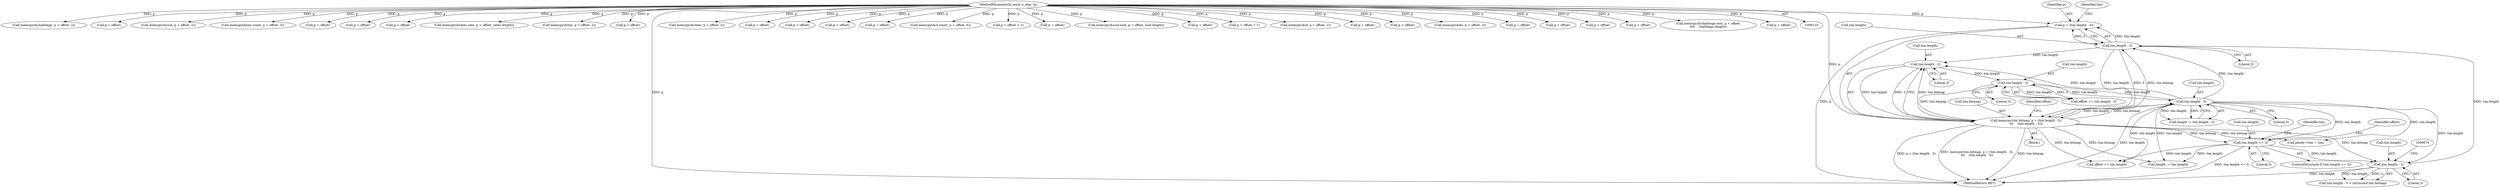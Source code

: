 digraph "0_tcpdump_99798bd9a41bd3d03fdc1e949810a38967f20ed3@pointer" {
"1000700" [label="(Call,p + (tim.length - 3))"];
"1000113" [label="(MethodParameterIn,const u_char *p)"];
"1000702" [label="(Call,tim.length - 3)"];
"1000668" [label="(Call,tim.length - 3)"];
"1000649" [label="(Call,tim.length <= 3)"];
"1000721" [label="(Call,tim.length - 3)"];
"1000714" [label="(Call,tim.length - 3)"];
"1000707" [label="(Call,tim.length - 3)"];
"1000696" [label="(Call,memcpy(tim.bitmap, p + (tim.length - 3),\n\t\t\t    (tim.length - 3)))"];
"1000311" [label="(Call,memcpy(&challenge, p + offset, 2))"];
"1000714" [label="(Call,tim.length - 3)"];
"1000656" [label="(Identifier,offset)"];
"1000701" [label="(Identifier,p)"];
"1000348" [label="(Call,p + offset)"];
"1000210" [label="(Call,memcpy(&ssid, p + offset, 2))"];
"1000707" [label="(Call,tim.length - 3)"];
"1000681" [label="(Call,memcpy(&tim.count, p + offset, 3))"];
"1000669" [label="(Call,tim.length)"];
"1000696" [label="(Call,memcpy(tim.bitmap, p + (tim.length - 3),\n\t\t\t    (tim.length - 3)))"];
"1000686" [label="(Call,p + offset)"];
"1000638" [label="(Call,p + offset)"];
"1000163" [label="(Call,p + offset)"];
"1000463" [label="(Call,memcpy(&rates.rate, p + offset, rates.length))"];
"1000712" [label="(Call,offset += tim.length - 3)"];
"1000635" [label="(Call,memcpy(&tim, p + offset, 2))"];
"1000314" [label="(Call,p + offset)"];
"1000766" [label="(MethodReturn,RET)"];
"1000412" [label="(Call,memcpy(&rates, p + offset, 2))"];
"1000468" [label="(Call,p + offset)"];
"1000649" [label="(Call,tim.length <= 3)"];
"1000650" [label="(Call,tim.length)"];
"1000655" [label="(Call,offset += tim.length)"];
"1000722" [label="(Call,tim.length)"];
"1000715" [label="(Call,tim.length)"];
"1000702" [label="(Call,tim.length - 3)"];
"1000703" [label="(Call,tim.length)"];
"1000719" [label="(Call,length -= tim.length - 3)"];
"1000697" [label="(Call,tim.bitmap)"];
"1000672" [label="(Literal,3)"];
"1000205" [label="(Call,p + offset)"];
"1000544" [label="(Call,p + offset)"];
"1000750" [label="(Call,p + offset)"];
"1000602" [label="(Call,memcpy(&cf.count, p + offset, 6))"];
"1000706" [label="(Literal,3)"];
"1000187" [label="(Call,p + offset + 2)"];
"1000415" [label="(Call,p + offset)"];
"1000653" [label="(Literal,3)"];
"1000263" [label="(Call,memcpy(&ssid.ssid, p + offset, ssid.length))"];
"1000607" [label="(Call,p + offset)"];
"1000113" [label="(MethodParameterIn,const u_char *p)"];
"1000709" [label="(Identifier,tim)"];
"1000178" [label="(Call,p + offset + 1)"];
"1000571" [label="(Call,memcpy(&cf, p + offset, 2))"];
"1000511" [label="(Call,p + offset)"];
"1000667" [label="(Call,tim.length - 3 > (int)sizeof tim.bitmap)"];
"1000668" [label="(Call,tim.length - 3)"];
"1000447" [label="(Call,p + offset)"];
"1000508" [label="(Call,memcpy(&ds, p + offset, 2))"];
"1000670" [label="(Identifier,tim)"];
"1000648" [label="(ControlStructure,if (tim.length <= 3))"];
"1000711" [label="(Literal,3)"];
"1000700" [label="(Call,p + (tim.length - 3))"];
"1000732" [label="(Call,pbody->tim = tim)"];
"1000725" [label="(Literal,3)"];
"1000369" [label="(Call,p + offset)"];
"1000208" [label="(Block,)"];
"1000268" [label="(Call,p + offset)"];
"1000721" [label="(Call,tim.length - 3)"];
"1000713" [label="(Identifier,offset)"];
"1000247" [label="(Call,p + offset)"];
"1000213" [label="(Call,p + offset)"];
"1000364" [label="(Call,memcpy(&challenge.text, p + offset,\n\t\t\t\t    challenge.length))"];
"1000708" [label="(Call,tim.length)"];
"1000574" [label="(Call,p + offset)"];
"1000718" [label="(Literal,3)"];
"1000660" [label="(Call,length -= tim.length)"];
"1000700" -> "1000696"  [label="AST: "];
"1000700" -> "1000702"  [label="CFG: "];
"1000701" -> "1000700"  [label="AST: "];
"1000702" -> "1000700"  [label="AST: "];
"1000709" -> "1000700"  [label="CFG: "];
"1000700" -> "1000766"  [label="DDG: p"];
"1000113" -> "1000700"  [label="DDG: p"];
"1000702" -> "1000700"  [label="DDG: tim.length"];
"1000702" -> "1000700"  [label="DDG: 3"];
"1000113" -> "1000110"  [label="AST: "];
"1000113" -> "1000766"  [label="DDG: p"];
"1000113" -> "1000163"  [label="DDG: p"];
"1000113" -> "1000178"  [label="DDG: p"];
"1000113" -> "1000187"  [label="DDG: p"];
"1000113" -> "1000205"  [label="DDG: p"];
"1000113" -> "1000210"  [label="DDG: p"];
"1000113" -> "1000213"  [label="DDG: p"];
"1000113" -> "1000247"  [label="DDG: p"];
"1000113" -> "1000263"  [label="DDG: p"];
"1000113" -> "1000268"  [label="DDG: p"];
"1000113" -> "1000311"  [label="DDG: p"];
"1000113" -> "1000314"  [label="DDG: p"];
"1000113" -> "1000348"  [label="DDG: p"];
"1000113" -> "1000364"  [label="DDG: p"];
"1000113" -> "1000369"  [label="DDG: p"];
"1000113" -> "1000412"  [label="DDG: p"];
"1000113" -> "1000415"  [label="DDG: p"];
"1000113" -> "1000447"  [label="DDG: p"];
"1000113" -> "1000463"  [label="DDG: p"];
"1000113" -> "1000468"  [label="DDG: p"];
"1000113" -> "1000508"  [label="DDG: p"];
"1000113" -> "1000511"  [label="DDG: p"];
"1000113" -> "1000544"  [label="DDG: p"];
"1000113" -> "1000571"  [label="DDG: p"];
"1000113" -> "1000574"  [label="DDG: p"];
"1000113" -> "1000602"  [label="DDG: p"];
"1000113" -> "1000607"  [label="DDG: p"];
"1000113" -> "1000635"  [label="DDG: p"];
"1000113" -> "1000638"  [label="DDG: p"];
"1000113" -> "1000681"  [label="DDG: p"];
"1000113" -> "1000686"  [label="DDG: p"];
"1000113" -> "1000696"  [label="DDG: p"];
"1000113" -> "1000750"  [label="DDG: p"];
"1000702" -> "1000706"  [label="CFG: "];
"1000703" -> "1000702"  [label="AST: "];
"1000706" -> "1000702"  [label="AST: "];
"1000702" -> "1000696"  [label="DDG: tim.length"];
"1000702" -> "1000696"  [label="DDG: 3"];
"1000668" -> "1000702"  [label="DDG: tim.length"];
"1000696" -> "1000702"  [label="DDG: tim.bitmap"];
"1000721" -> "1000702"  [label="DDG: tim.length"];
"1000702" -> "1000707"  [label="DDG: tim.length"];
"1000668" -> "1000667"  [label="AST: "];
"1000668" -> "1000672"  [label="CFG: "];
"1000669" -> "1000668"  [label="AST: "];
"1000672" -> "1000668"  [label="AST: "];
"1000674" -> "1000668"  [label="CFG: "];
"1000668" -> "1000766"  [label="DDG: tim.length"];
"1000668" -> "1000667"  [label="DDG: tim.length"];
"1000668" -> "1000667"  [label="DDG: 3"];
"1000649" -> "1000668"  [label="DDG: tim.length"];
"1000696" -> "1000668"  [label="DDG: tim.bitmap"];
"1000721" -> "1000668"  [label="DDG: tim.length"];
"1000649" -> "1000648"  [label="AST: "];
"1000649" -> "1000653"  [label="CFG: "];
"1000650" -> "1000649"  [label="AST: "];
"1000653" -> "1000649"  [label="AST: "];
"1000656" -> "1000649"  [label="CFG: "];
"1000670" -> "1000649"  [label="CFG: "];
"1000649" -> "1000766"  [label="DDG: tim.length <= 3"];
"1000721" -> "1000649"  [label="DDG: tim.length"];
"1000696" -> "1000649"  [label="DDG: tim.bitmap"];
"1000649" -> "1000655"  [label="DDG: tim.length"];
"1000649" -> "1000660"  [label="DDG: tim.length"];
"1000721" -> "1000719"  [label="AST: "];
"1000721" -> "1000725"  [label="CFG: "];
"1000722" -> "1000721"  [label="AST: "];
"1000725" -> "1000721"  [label="AST: "];
"1000719" -> "1000721"  [label="CFG: "];
"1000721" -> "1000766"  [label="DDG: tim.length"];
"1000721" -> "1000655"  [label="DDG: tim.length"];
"1000721" -> "1000660"  [label="DDG: tim.length"];
"1000721" -> "1000696"  [label="DDG: tim.length"];
"1000721" -> "1000707"  [label="DDG: tim.length"];
"1000721" -> "1000714"  [label="DDG: tim.length"];
"1000721" -> "1000719"  [label="DDG: tim.length"];
"1000721" -> "1000719"  [label="DDG: 3"];
"1000714" -> "1000721"  [label="DDG: tim.length"];
"1000696" -> "1000721"  [label="DDG: tim.bitmap"];
"1000721" -> "1000732"  [label="DDG: tim.length"];
"1000714" -> "1000712"  [label="AST: "];
"1000714" -> "1000718"  [label="CFG: "];
"1000715" -> "1000714"  [label="AST: "];
"1000718" -> "1000714"  [label="AST: "];
"1000712" -> "1000714"  [label="CFG: "];
"1000714" -> "1000712"  [label="DDG: tim.length"];
"1000714" -> "1000712"  [label="DDG: 3"];
"1000707" -> "1000714"  [label="DDG: tim.length"];
"1000696" -> "1000714"  [label="DDG: tim.bitmap"];
"1000707" -> "1000696"  [label="AST: "];
"1000707" -> "1000711"  [label="CFG: "];
"1000708" -> "1000707"  [label="AST: "];
"1000711" -> "1000707"  [label="AST: "];
"1000696" -> "1000707"  [label="CFG: "];
"1000707" -> "1000696"  [label="DDG: tim.length"];
"1000707" -> "1000696"  [label="DDG: 3"];
"1000696" -> "1000707"  [label="DDG: tim.bitmap"];
"1000696" -> "1000208"  [label="AST: "];
"1000697" -> "1000696"  [label="AST: "];
"1000713" -> "1000696"  [label="CFG: "];
"1000696" -> "1000766"  [label="DDG: p + (tim.length - 3)"];
"1000696" -> "1000766"  [label="DDG: memcpy(tim.bitmap, p + (tim.length - 3),\n\t\t\t    (tim.length - 3))"];
"1000696" -> "1000766"  [label="DDG: tim.bitmap"];
"1000696" -> "1000655"  [label="DDG: tim.bitmap"];
"1000696" -> "1000660"  [label="DDG: tim.bitmap"];
"1000696" -> "1000732"  [label="DDG: tim.bitmap"];
}
